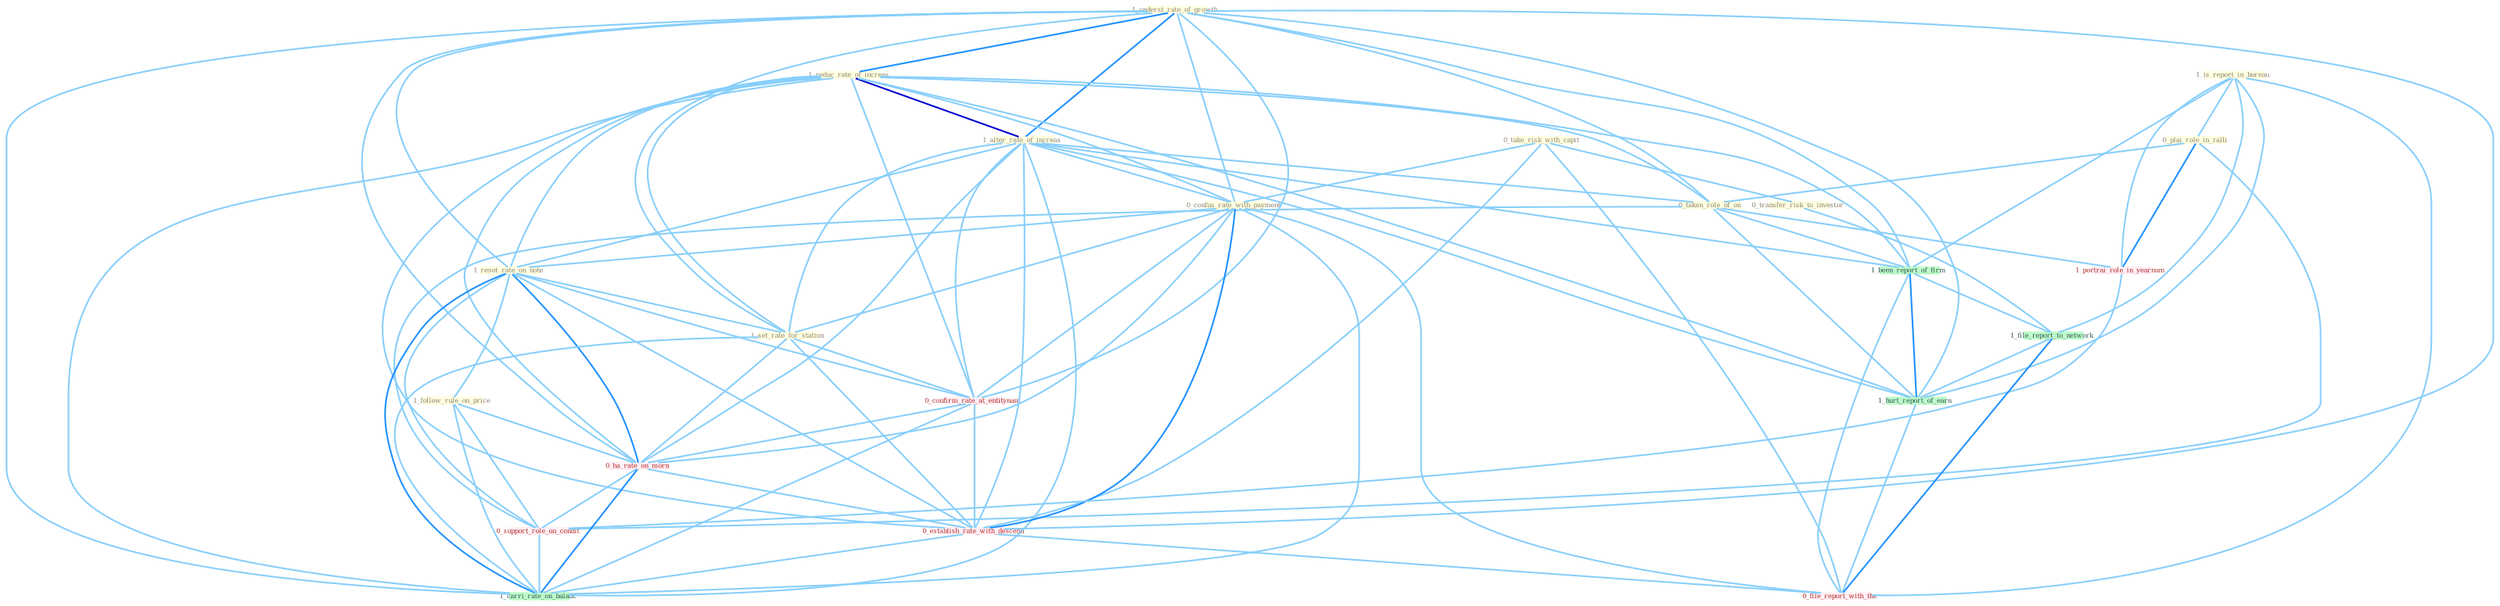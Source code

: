 Graph G{ 
    node
    [shape=polygon,style=filled,width=.5,height=.06,color="#BDFCC9",fixedsize=true,fontsize=4,
    fontcolor="#2f4f4f"];
    {node
    [color="#ffffe0", fontcolor="#8b7d6b"] "1_underst_rate_of_growth " "1_reduc_rate_of_increas " "1_is_report_in_bureau " "0_plai_role_in_ralli " "1_alter_rate_of_increas " "0_taken_role_of_on " "0_take_risk_with_capit " "0_confus_rate_with_payment " "1_reset_rate_on_note " "1_set_rate_for_station " "0_transfer_risk_to_investor " "1_follow_rule_on_price "}
{node [color="#fff0f5", fontcolor="#b22222"] "0_confirm_rate_at_entitynam " "1_portrai_role_in_yearnum " "0_ha_rate_on_morn " "0_support_role_on_condit " "0_establish_rate_with_descend " "0_file_report_with_the "}
edge [color="#B0E2FF"];

	"1_underst_rate_of_growth " -- "1_reduc_rate_of_increas " [w="2", color="#1e90ff" , len=0.8];
	"1_underst_rate_of_growth " -- "1_alter_rate_of_increas " [w="2", color="#1e90ff" , len=0.8];
	"1_underst_rate_of_growth " -- "0_taken_role_of_on " [w="1", color="#87cefa" ];
	"1_underst_rate_of_growth " -- "0_confus_rate_with_payment " [w="1", color="#87cefa" ];
	"1_underst_rate_of_growth " -- "1_reset_rate_on_note " [w="1", color="#87cefa" ];
	"1_underst_rate_of_growth " -- "1_set_rate_for_station " [w="1", color="#87cefa" ];
	"1_underst_rate_of_growth " -- "0_confirm_rate_at_entitynam " [w="1", color="#87cefa" ];
	"1_underst_rate_of_growth " -- "1_been_report_of_firm " [w="1", color="#87cefa" ];
	"1_underst_rate_of_growth " -- "0_ha_rate_on_morn " [w="1", color="#87cefa" ];
	"1_underst_rate_of_growth " -- "1_hurt_report_of_earn " [w="1", color="#87cefa" ];
	"1_underst_rate_of_growth " -- "0_establish_rate_with_descend " [w="1", color="#87cefa" ];
	"1_underst_rate_of_growth " -- "1_carri_rate_on_balanc " [w="1", color="#87cefa" ];
	"1_reduc_rate_of_increas " -- "1_alter_rate_of_increas " [w="3", color="#0000cd" , len=0.6];
	"1_reduc_rate_of_increas " -- "0_taken_role_of_on " [w="1", color="#87cefa" ];
	"1_reduc_rate_of_increas " -- "0_confus_rate_with_payment " [w="1", color="#87cefa" ];
	"1_reduc_rate_of_increas " -- "1_reset_rate_on_note " [w="1", color="#87cefa" ];
	"1_reduc_rate_of_increas " -- "1_set_rate_for_station " [w="1", color="#87cefa" ];
	"1_reduc_rate_of_increas " -- "0_confirm_rate_at_entitynam " [w="1", color="#87cefa" ];
	"1_reduc_rate_of_increas " -- "1_been_report_of_firm " [w="1", color="#87cefa" ];
	"1_reduc_rate_of_increas " -- "0_ha_rate_on_morn " [w="1", color="#87cefa" ];
	"1_reduc_rate_of_increas " -- "1_hurt_report_of_earn " [w="1", color="#87cefa" ];
	"1_reduc_rate_of_increas " -- "0_establish_rate_with_descend " [w="1", color="#87cefa" ];
	"1_reduc_rate_of_increas " -- "1_carri_rate_on_balanc " [w="1", color="#87cefa" ];
	"1_is_report_in_bureau " -- "0_plai_role_in_ralli " [w="1", color="#87cefa" ];
	"1_is_report_in_bureau " -- "1_been_report_of_firm " [w="1", color="#87cefa" ];
	"1_is_report_in_bureau " -- "1_file_report_to_network " [w="1", color="#87cefa" ];
	"1_is_report_in_bureau " -- "1_portrai_role_in_yearnum " [w="1", color="#87cefa" ];
	"1_is_report_in_bureau " -- "1_hurt_report_of_earn " [w="1", color="#87cefa" ];
	"1_is_report_in_bureau " -- "0_file_report_with_the " [w="1", color="#87cefa" ];
	"0_plai_role_in_ralli " -- "0_taken_role_of_on " [w="1", color="#87cefa" ];
	"0_plai_role_in_ralli " -- "1_portrai_role_in_yearnum " [w="2", color="#1e90ff" , len=0.8];
	"0_plai_role_in_ralli " -- "0_support_role_on_condit " [w="1", color="#87cefa" ];
	"1_alter_rate_of_increas " -- "0_taken_role_of_on " [w="1", color="#87cefa" ];
	"1_alter_rate_of_increas " -- "0_confus_rate_with_payment " [w="1", color="#87cefa" ];
	"1_alter_rate_of_increas " -- "1_reset_rate_on_note " [w="1", color="#87cefa" ];
	"1_alter_rate_of_increas " -- "1_set_rate_for_station " [w="1", color="#87cefa" ];
	"1_alter_rate_of_increas " -- "0_confirm_rate_at_entitynam " [w="1", color="#87cefa" ];
	"1_alter_rate_of_increas " -- "1_been_report_of_firm " [w="1", color="#87cefa" ];
	"1_alter_rate_of_increas " -- "0_ha_rate_on_morn " [w="1", color="#87cefa" ];
	"1_alter_rate_of_increas " -- "1_hurt_report_of_earn " [w="1", color="#87cefa" ];
	"1_alter_rate_of_increas " -- "0_establish_rate_with_descend " [w="1", color="#87cefa" ];
	"1_alter_rate_of_increas " -- "1_carri_rate_on_balanc " [w="1", color="#87cefa" ];
	"0_taken_role_of_on " -- "1_been_report_of_firm " [w="1", color="#87cefa" ];
	"0_taken_role_of_on " -- "1_portrai_role_in_yearnum " [w="1", color="#87cefa" ];
	"0_taken_role_of_on " -- "1_hurt_report_of_earn " [w="1", color="#87cefa" ];
	"0_taken_role_of_on " -- "0_support_role_on_condit " [w="1", color="#87cefa" ];
	"0_take_risk_with_capit " -- "0_confus_rate_with_payment " [w="1", color="#87cefa" ];
	"0_take_risk_with_capit " -- "0_transfer_risk_to_investor " [w="1", color="#87cefa" ];
	"0_take_risk_with_capit " -- "0_establish_rate_with_descend " [w="1", color="#87cefa" ];
	"0_take_risk_with_capit " -- "0_file_report_with_the " [w="1", color="#87cefa" ];
	"0_confus_rate_with_payment " -- "1_reset_rate_on_note " [w="1", color="#87cefa" ];
	"0_confus_rate_with_payment " -- "1_set_rate_for_station " [w="1", color="#87cefa" ];
	"0_confus_rate_with_payment " -- "0_confirm_rate_at_entitynam " [w="1", color="#87cefa" ];
	"0_confus_rate_with_payment " -- "0_ha_rate_on_morn " [w="1", color="#87cefa" ];
	"0_confus_rate_with_payment " -- "0_establish_rate_with_descend " [w="2", color="#1e90ff" , len=0.8];
	"0_confus_rate_with_payment " -- "1_carri_rate_on_balanc " [w="1", color="#87cefa" ];
	"0_confus_rate_with_payment " -- "0_file_report_with_the " [w="1", color="#87cefa" ];
	"1_reset_rate_on_note " -- "1_set_rate_for_station " [w="1", color="#87cefa" ];
	"1_reset_rate_on_note " -- "1_follow_rule_on_price " [w="1", color="#87cefa" ];
	"1_reset_rate_on_note " -- "0_confirm_rate_at_entitynam " [w="1", color="#87cefa" ];
	"1_reset_rate_on_note " -- "0_ha_rate_on_morn " [w="2", color="#1e90ff" , len=0.8];
	"1_reset_rate_on_note " -- "0_support_role_on_condit " [w="1", color="#87cefa" ];
	"1_reset_rate_on_note " -- "0_establish_rate_with_descend " [w="1", color="#87cefa" ];
	"1_reset_rate_on_note " -- "1_carri_rate_on_balanc " [w="2", color="#1e90ff" , len=0.8];
	"1_set_rate_for_station " -- "0_confirm_rate_at_entitynam " [w="1", color="#87cefa" ];
	"1_set_rate_for_station " -- "0_ha_rate_on_morn " [w="1", color="#87cefa" ];
	"1_set_rate_for_station " -- "0_establish_rate_with_descend " [w="1", color="#87cefa" ];
	"1_set_rate_for_station " -- "1_carri_rate_on_balanc " [w="1", color="#87cefa" ];
	"0_transfer_risk_to_investor " -- "1_file_report_to_network " [w="1", color="#87cefa" ];
	"1_follow_rule_on_price " -- "0_ha_rate_on_morn " [w="1", color="#87cefa" ];
	"1_follow_rule_on_price " -- "0_support_role_on_condit " [w="1", color="#87cefa" ];
	"1_follow_rule_on_price " -- "1_carri_rate_on_balanc " [w="1", color="#87cefa" ];
	"0_confirm_rate_at_entitynam " -- "0_ha_rate_on_morn " [w="1", color="#87cefa" ];
	"0_confirm_rate_at_entitynam " -- "0_establish_rate_with_descend " [w="1", color="#87cefa" ];
	"0_confirm_rate_at_entitynam " -- "1_carri_rate_on_balanc " [w="1", color="#87cefa" ];
	"1_been_report_of_firm " -- "1_file_report_to_network " [w="1", color="#87cefa" ];
	"1_been_report_of_firm " -- "1_hurt_report_of_earn " [w="2", color="#1e90ff" , len=0.8];
	"1_been_report_of_firm " -- "0_file_report_with_the " [w="1", color="#87cefa" ];
	"1_file_report_to_network " -- "1_hurt_report_of_earn " [w="1", color="#87cefa" ];
	"1_file_report_to_network " -- "0_file_report_with_the " [w="2", color="#1e90ff" , len=0.8];
	"1_portrai_role_in_yearnum " -- "0_support_role_on_condit " [w="1", color="#87cefa" ];
	"0_ha_rate_on_morn " -- "0_support_role_on_condit " [w="1", color="#87cefa" ];
	"0_ha_rate_on_morn " -- "0_establish_rate_with_descend " [w="1", color="#87cefa" ];
	"0_ha_rate_on_morn " -- "1_carri_rate_on_balanc " [w="2", color="#1e90ff" , len=0.8];
	"1_hurt_report_of_earn " -- "0_file_report_with_the " [w="1", color="#87cefa" ];
	"0_support_role_on_condit " -- "1_carri_rate_on_balanc " [w="1", color="#87cefa" ];
	"0_establish_rate_with_descend " -- "1_carri_rate_on_balanc " [w="1", color="#87cefa" ];
	"0_establish_rate_with_descend " -- "0_file_report_with_the " [w="1", color="#87cefa" ];
}